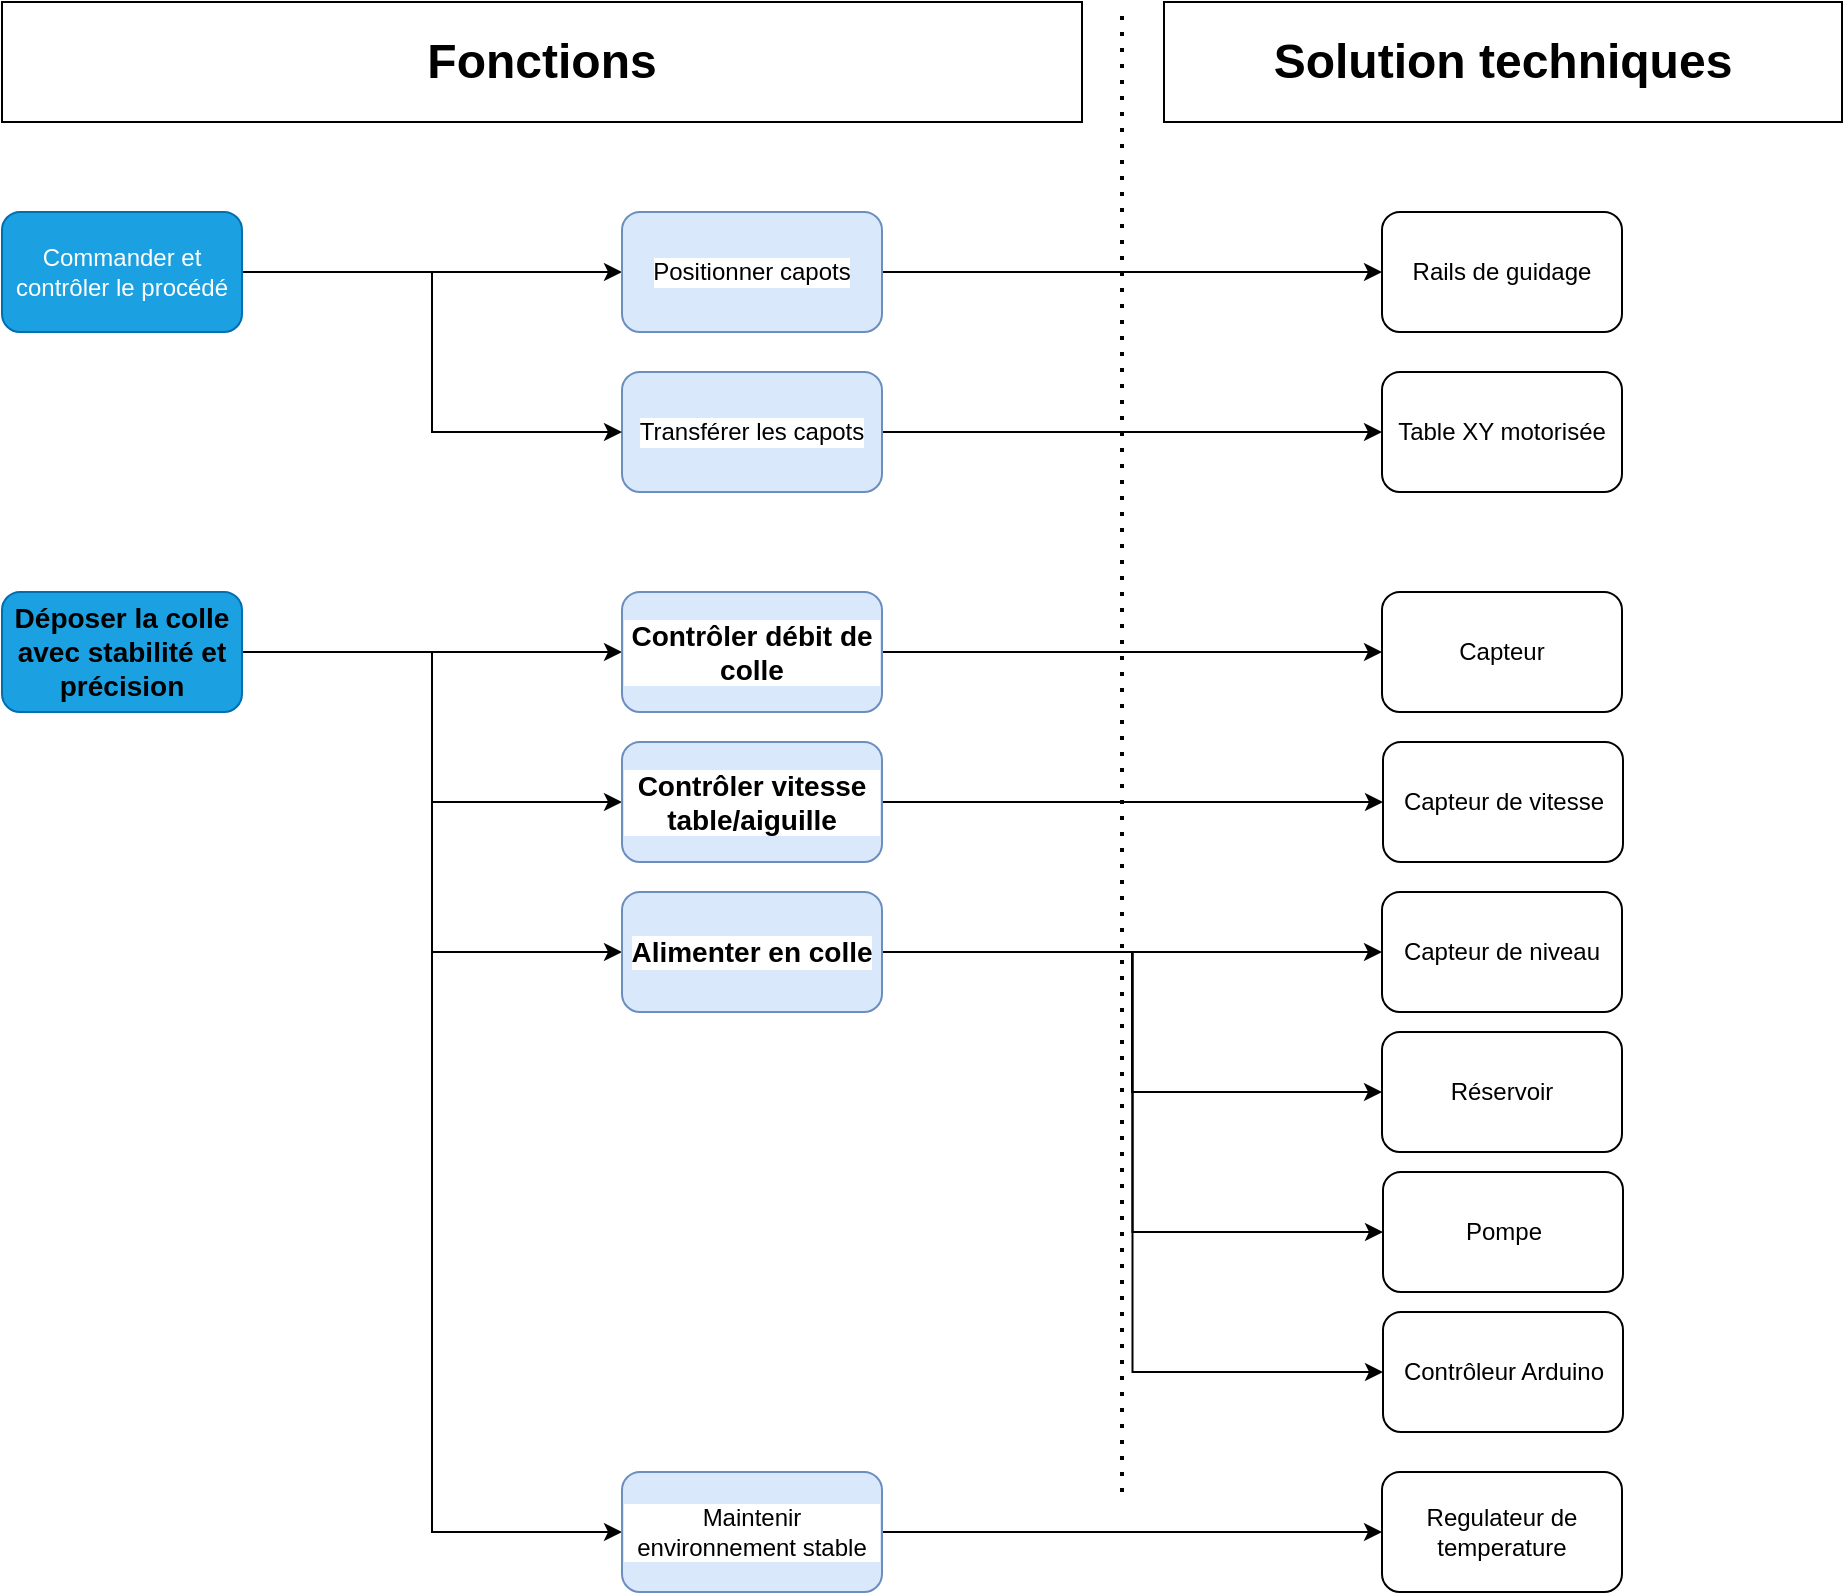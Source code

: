 <mxfile version="26.0.10">
  <diagram name="Page-1" id="QGjMv8LrLS21k3CkNhZE">
    <mxGraphModel dx="1509" dy="802" grid="1" gridSize="10" guides="1" tooltips="1" connect="1" arrows="1" fold="1" page="1" pageScale="1" pageWidth="827" pageHeight="1169" math="0" shadow="0">
      <root>
        <mxCell id="0" />
        <mxCell id="1" parent="0" />
        <mxCell id="Xr2quWgWzoAM4Jd-oPhX-37" style="edgeStyle=orthogonalEdgeStyle;rounded=0;orthogonalLoop=1;jettySize=auto;html=1;entryX=0;entryY=0.5;entryDx=0;entryDy=0;" edge="1" parent="1" source="Xr2quWgWzoAM4Jd-oPhX-1" target="Xr2quWgWzoAM4Jd-oPhX-2">
          <mxGeometry relative="1" as="geometry" />
        </mxCell>
        <mxCell id="Xr2quWgWzoAM4Jd-oPhX-45" style="edgeStyle=orthogonalEdgeStyle;rounded=0;orthogonalLoop=1;jettySize=auto;html=1;entryX=0;entryY=0.5;entryDx=0;entryDy=0;" edge="1" parent="1" source="Xr2quWgWzoAM4Jd-oPhX-1" target="Xr2quWgWzoAM4Jd-oPhX-5">
          <mxGeometry relative="1" as="geometry" />
        </mxCell>
        <mxCell id="Xr2quWgWzoAM4Jd-oPhX-46" style="edgeStyle=orthogonalEdgeStyle;rounded=0;orthogonalLoop=1;jettySize=auto;html=1;entryX=0;entryY=0.5;entryDx=0;entryDy=0;" edge="1" parent="1" source="Xr2quWgWzoAM4Jd-oPhX-1" target="Xr2quWgWzoAM4Jd-oPhX-14">
          <mxGeometry relative="1" as="geometry" />
        </mxCell>
        <mxCell id="Xr2quWgWzoAM4Jd-oPhX-47" style="edgeStyle=orthogonalEdgeStyle;rounded=0;orthogonalLoop=1;jettySize=auto;html=1;entryX=0;entryY=0.5;entryDx=0;entryDy=0;" edge="1" parent="1" source="Xr2quWgWzoAM4Jd-oPhX-1" target="Xr2quWgWzoAM4Jd-oPhX-6">
          <mxGeometry relative="1" as="geometry" />
        </mxCell>
        <mxCell id="Xr2quWgWzoAM4Jd-oPhX-1" value="&lt;span style=&quot;color: rgb(0, 0, 0); font-family: Arial, sans-serif; font-size: 14px; font-weight: 700;&quot;&gt;Déposer la colle avec stabilité et précision&lt;/span&gt;" style="rounded=1;whiteSpace=wrap;html=1;fillColor=#1ba1e2;fontColor=#ffffff;strokeColor=#006EAF;" vertex="1" parent="1">
          <mxGeometry x="120" y="450" width="120" height="60" as="geometry" />
        </mxCell>
        <mxCell id="Xr2quWgWzoAM4Jd-oPhX-65" style="edgeStyle=orthogonalEdgeStyle;rounded=0;orthogonalLoop=1;jettySize=auto;html=1;entryX=0;entryY=0.5;entryDx=0;entryDy=0;" edge="1" parent="1" source="Xr2quWgWzoAM4Jd-oPhX-2" target="Xr2quWgWzoAM4Jd-oPhX-64">
          <mxGeometry relative="1" as="geometry" />
        </mxCell>
        <mxCell id="Xr2quWgWzoAM4Jd-oPhX-71" style="edgeStyle=orthogonalEdgeStyle;rounded=0;orthogonalLoop=1;jettySize=auto;html=1;entryX=0;entryY=0.5;entryDx=0;entryDy=0;" edge="1" parent="1" source="Xr2quWgWzoAM4Jd-oPhX-2" target="Xr2quWgWzoAM4Jd-oPhX-70">
          <mxGeometry relative="1" as="geometry" />
        </mxCell>
        <mxCell id="Xr2quWgWzoAM4Jd-oPhX-73" style="edgeStyle=orthogonalEdgeStyle;rounded=0;orthogonalLoop=1;jettySize=auto;html=1;entryX=0;entryY=0.5;entryDx=0;entryDy=0;" edge="1" parent="1" source="Xr2quWgWzoAM4Jd-oPhX-2" target="Xr2quWgWzoAM4Jd-oPhX-72">
          <mxGeometry relative="1" as="geometry" />
        </mxCell>
        <mxCell id="Xr2quWgWzoAM4Jd-oPhX-75" style="edgeStyle=orthogonalEdgeStyle;rounded=0;orthogonalLoop=1;jettySize=auto;html=1;entryX=0;entryY=0.5;entryDx=0;entryDy=0;" edge="1" parent="1" source="Xr2quWgWzoAM4Jd-oPhX-2" target="Xr2quWgWzoAM4Jd-oPhX-74">
          <mxGeometry relative="1" as="geometry" />
        </mxCell>
        <mxCell id="Xr2quWgWzoAM4Jd-oPhX-2" value="&lt;span style=&quot;font-family: Arial, sans-serif; font-size: 14px; font-weight: 700;&quot;&gt;Alimenter en colle&lt;/span&gt;" style="rounded=1;whiteSpace=wrap;html=1;labelBackgroundColor=default;labelBorderColor=none;textShadow=0;fillColor=#dae8fc;strokeColor=#6c8ebf;" vertex="1" parent="1">
          <mxGeometry x="430" y="600" width="130" height="60" as="geometry" />
        </mxCell>
        <mxCell id="Xr2quWgWzoAM4Jd-oPhX-54" style="edgeStyle=orthogonalEdgeStyle;rounded=0;orthogonalLoop=1;jettySize=auto;html=1;entryX=0;entryY=0.5;entryDx=0;entryDy=0;" edge="1" parent="1" source="Xr2quWgWzoAM4Jd-oPhX-3" target="Xr2quWgWzoAM4Jd-oPhX-19">
          <mxGeometry relative="1" as="geometry" />
        </mxCell>
        <mxCell id="Xr2quWgWzoAM4Jd-oPhX-3" value="&lt;div&gt;Transférer les capots&lt;/div&gt;" style="rounded=1;whiteSpace=wrap;html=1;labelBackgroundColor=default;labelBorderColor=none;textShadow=0;fillColor=#dae8fc;strokeColor=#6c8ebf;" vertex="1" parent="1">
          <mxGeometry x="430" y="340" width="130" height="60" as="geometry" />
        </mxCell>
        <mxCell id="Xr2quWgWzoAM4Jd-oPhX-61" style="edgeStyle=orthogonalEdgeStyle;rounded=0;orthogonalLoop=1;jettySize=auto;html=1;entryX=0;entryY=0.5;entryDx=0;entryDy=0;" edge="1" parent="1" source="Xr2quWgWzoAM4Jd-oPhX-5" target="Xr2quWgWzoAM4Jd-oPhX-60">
          <mxGeometry relative="1" as="geometry" />
        </mxCell>
        <mxCell id="Xr2quWgWzoAM4Jd-oPhX-5" value="&lt;span style=&quot;font-family: Arial, sans-serif; font-size: 14px; font-weight: 700;&quot;&gt;Contrôler débit de colle&lt;/span&gt;" style="rounded=1;whiteSpace=wrap;html=1;labelBackgroundColor=default;labelBorderColor=none;textShadow=0;fillColor=#dae8fc;strokeColor=#6c8ebf;" vertex="1" parent="1">
          <mxGeometry x="430" y="450" width="130" height="60" as="geometry" />
        </mxCell>
        <mxCell id="Xr2quWgWzoAM4Jd-oPhX-63" style="edgeStyle=orthogonalEdgeStyle;rounded=0;orthogonalLoop=1;jettySize=auto;html=1;entryX=0;entryY=0.5;entryDx=0;entryDy=0;" edge="1" parent="1" source="Xr2quWgWzoAM4Jd-oPhX-6" target="Xr2quWgWzoAM4Jd-oPhX-62">
          <mxGeometry relative="1" as="geometry" />
        </mxCell>
        <mxCell id="Xr2quWgWzoAM4Jd-oPhX-6" value="&lt;span style=&quot;font-family: Arial, sans-serif; font-size: 14px; font-weight: 700;&quot;&gt;Contrôler vitesse table/aiguille&lt;/span&gt;" style="rounded=1;whiteSpace=wrap;html=1;labelBackgroundColor=default;labelBorderColor=none;textShadow=0;fillColor=#dae8fc;strokeColor=#6c8ebf;" vertex="1" parent="1">
          <mxGeometry x="430" y="525" width="130" height="60" as="geometry" />
        </mxCell>
        <mxCell id="Xr2quWgWzoAM4Jd-oPhX-40" style="edgeStyle=orthogonalEdgeStyle;rounded=0;orthogonalLoop=1;jettySize=auto;html=1;entryX=0;entryY=0.5;entryDx=0;entryDy=0;exitX=1;exitY=0.5;exitDx=0;exitDy=0;" edge="1" parent="1" source="Xr2quWgWzoAM4Jd-oPhX-43" target="Xr2quWgWzoAM4Jd-oPhX-13">
          <mxGeometry relative="1" as="geometry">
            <mxPoint x="230" y="290" as="sourcePoint" />
          </mxGeometry>
        </mxCell>
        <mxCell id="Xr2quWgWzoAM4Jd-oPhX-69" style="edgeStyle=orthogonalEdgeStyle;rounded=0;orthogonalLoop=1;jettySize=auto;html=1;entryX=0;entryY=0.5;entryDx=0;entryDy=0;" edge="1" parent="1" source="Xr2quWgWzoAM4Jd-oPhX-13" target="Xr2quWgWzoAM4Jd-oPhX-68">
          <mxGeometry relative="1" as="geometry" />
        </mxCell>
        <mxCell id="Xr2quWgWzoAM4Jd-oPhX-13" value="Positionner capots" style="rounded=1;whiteSpace=wrap;html=1;labelBackgroundColor=default;labelBorderColor=none;textShadow=0;fillColor=#dae8fc;strokeColor=#6c8ebf;" vertex="1" parent="1">
          <mxGeometry x="430" y="260" width="130" height="60" as="geometry" />
        </mxCell>
        <mxCell id="Xr2quWgWzoAM4Jd-oPhX-67" style="edgeStyle=orthogonalEdgeStyle;rounded=0;orthogonalLoop=1;jettySize=auto;html=1;entryX=0;entryY=0.5;entryDx=0;entryDy=0;" edge="1" parent="1" source="Xr2quWgWzoAM4Jd-oPhX-14" target="Xr2quWgWzoAM4Jd-oPhX-66">
          <mxGeometry relative="1" as="geometry" />
        </mxCell>
        <mxCell id="Xr2quWgWzoAM4Jd-oPhX-14" value="Maintenir environnement stable" style="rounded=1;whiteSpace=wrap;html=1;labelBackgroundColor=default;labelBorderColor=none;textShadow=0;fillColor=#dae8fc;strokeColor=#6c8ebf;" vertex="1" parent="1">
          <mxGeometry x="430" y="890" width="130" height="60" as="geometry" />
        </mxCell>
        <mxCell id="Xr2quWgWzoAM4Jd-oPhX-19" value="Table XY motorisée" style="rounded=1;whiteSpace=wrap;html=1;" vertex="1" parent="1">
          <mxGeometry x="810" y="340" width="120" height="60" as="geometry" />
        </mxCell>
        <mxCell id="Xr2quWgWzoAM4Jd-oPhX-44" style="edgeStyle=orthogonalEdgeStyle;rounded=0;orthogonalLoop=1;jettySize=auto;html=1;entryX=0;entryY=0.5;entryDx=0;entryDy=0;" edge="1" parent="1" source="Xr2quWgWzoAM4Jd-oPhX-43" target="Xr2quWgWzoAM4Jd-oPhX-3">
          <mxGeometry relative="1" as="geometry" />
        </mxCell>
        <mxCell id="Xr2quWgWzoAM4Jd-oPhX-43" value="&lt;span&gt;&lt;font style=&quot;color: light-dark(rgb(255, 255, 255), rgb(255, 255, 255));&quot;&gt;Commander et contrôler le procédé&lt;/font&gt;&lt;/span&gt;" style="rounded=1;whiteSpace=wrap;html=1;fillColor=#1ba1e2;fontColor=#ffffff;strokeColor=#006EAF;" vertex="1" parent="1">
          <mxGeometry x="120" y="260" width="120" height="60" as="geometry" />
        </mxCell>
        <mxCell id="Xr2quWgWzoAM4Jd-oPhX-49" value="" style="endArrow=none;dashed=1;html=1;dashPattern=1 3;strokeWidth=2;rounded=0;" edge="1" parent="1">
          <mxGeometry width="50" height="50" relative="1" as="geometry">
            <mxPoint x="680" y="900" as="sourcePoint" />
            <mxPoint x="680" y="160" as="targetPoint" />
          </mxGeometry>
        </mxCell>
        <mxCell id="Xr2quWgWzoAM4Jd-oPhX-50" value="&lt;h1&gt;&lt;br&gt;&lt;/h1&gt;" style="text;html=1;align=center;verticalAlign=middle;whiteSpace=wrap;rounded=0;" vertex="1" parent="1">
          <mxGeometry x="740" y="170" width="270" height="30" as="geometry" />
        </mxCell>
        <mxCell id="Xr2quWgWzoAM4Jd-oPhX-55" value="&lt;h1&gt;&lt;b&gt;Fonctions&lt;/b&gt;&lt;/h1&gt;" style="rounded=0;whiteSpace=wrap;html=1;" vertex="1" parent="1">
          <mxGeometry x="120" y="155" width="540" height="60" as="geometry" />
        </mxCell>
        <mxCell id="Xr2quWgWzoAM4Jd-oPhX-56" value="&lt;h1&gt;&lt;b&gt;Solution techniques&lt;/b&gt;&lt;/h1&gt;" style="rounded=0;whiteSpace=wrap;html=1;" vertex="1" parent="1">
          <mxGeometry x="701" y="155" width="339" height="60" as="geometry" />
        </mxCell>
        <mxCell id="Xr2quWgWzoAM4Jd-oPhX-60" value="Capteur" style="rounded=1;whiteSpace=wrap;html=1;" vertex="1" parent="1">
          <mxGeometry x="810" y="450" width="120" height="60" as="geometry" />
        </mxCell>
        <mxCell id="Xr2quWgWzoAM4Jd-oPhX-62" value="Capteur de vitesse" style="rounded=1;whiteSpace=wrap;html=1;" vertex="1" parent="1">
          <mxGeometry x="810.5" y="525" width="120" height="60" as="geometry" />
        </mxCell>
        <mxCell id="Xr2quWgWzoAM4Jd-oPhX-64" value="Capteur de niveau" style="rounded=1;whiteSpace=wrap;html=1;" vertex="1" parent="1">
          <mxGeometry x="810" y="600" width="120" height="60" as="geometry" />
        </mxCell>
        <mxCell id="Xr2quWgWzoAM4Jd-oPhX-66" value="Regulateur de temperature" style="rounded=1;whiteSpace=wrap;html=1;" vertex="1" parent="1">
          <mxGeometry x="810" y="890" width="120" height="60" as="geometry" />
        </mxCell>
        <mxCell id="Xr2quWgWzoAM4Jd-oPhX-68" value="Rails de guidage" style="rounded=1;whiteSpace=wrap;html=1;" vertex="1" parent="1">
          <mxGeometry x="810" y="260" width="120" height="60" as="geometry" />
        </mxCell>
        <mxCell id="Xr2quWgWzoAM4Jd-oPhX-70" value="Réservoir " style="rounded=1;whiteSpace=wrap;html=1;" vertex="1" parent="1">
          <mxGeometry x="810" y="670" width="120" height="60" as="geometry" />
        </mxCell>
        <mxCell id="Xr2quWgWzoAM4Jd-oPhX-72" value="Pompe" style="rounded=1;whiteSpace=wrap;html=1;" vertex="1" parent="1">
          <mxGeometry x="810.5" y="740" width="120" height="60" as="geometry" />
        </mxCell>
        <mxCell id="Xr2quWgWzoAM4Jd-oPhX-74" value="Contrôleur Arduino" style="rounded=1;whiteSpace=wrap;html=1;" vertex="1" parent="1">
          <mxGeometry x="810.5" y="810" width="120" height="60" as="geometry" />
        </mxCell>
      </root>
    </mxGraphModel>
  </diagram>
</mxfile>

